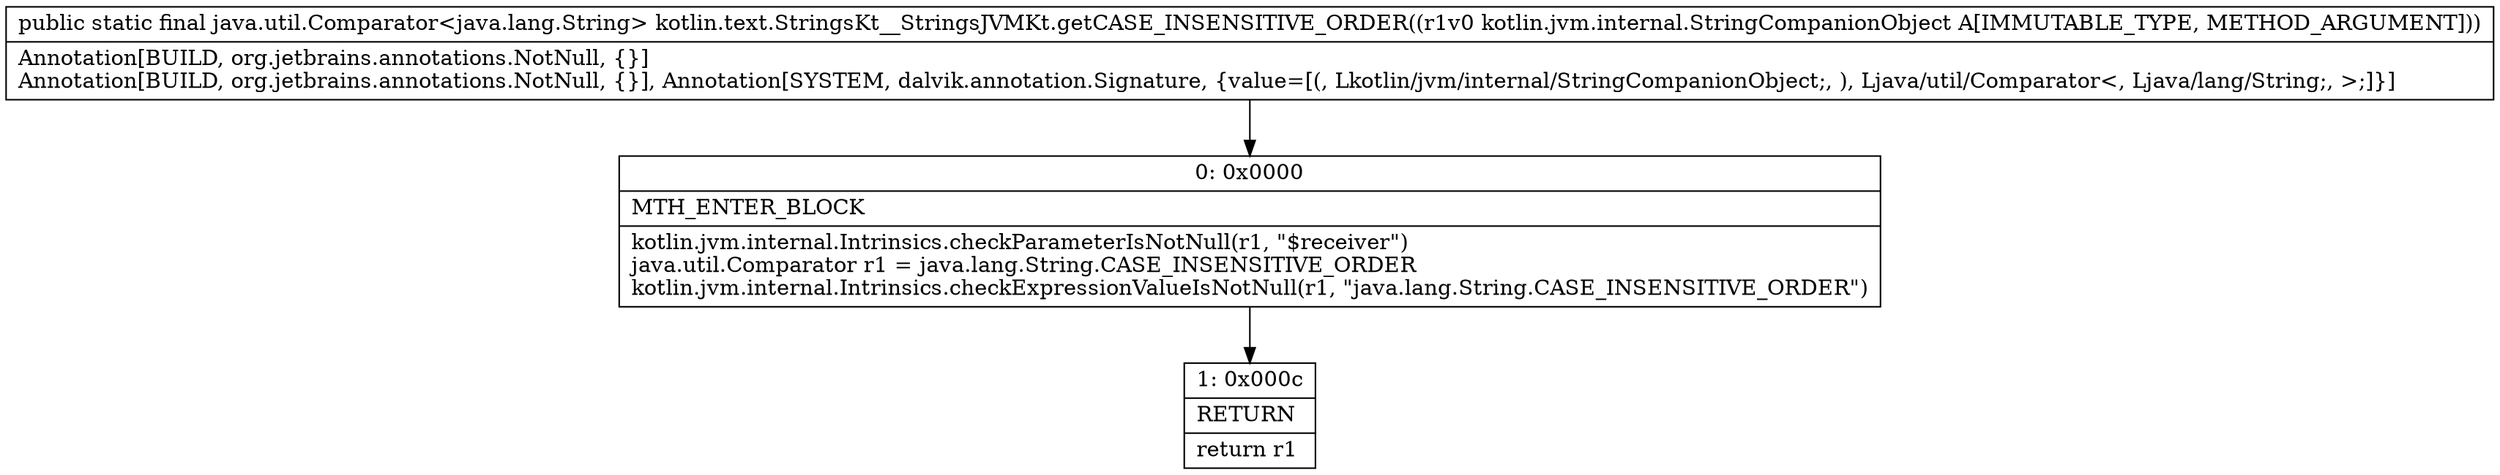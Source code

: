digraph "CFG forkotlin.text.StringsKt__StringsJVMKt.getCASE_INSENSITIVE_ORDER(Lkotlin\/jvm\/internal\/StringCompanionObject;)Ljava\/util\/Comparator;" {
Node_0 [shape=record,label="{0\:\ 0x0000|MTH_ENTER_BLOCK\l|kotlin.jvm.internal.Intrinsics.checkParameterIsNotNull(r1, \"$receiver\")\ljava.util.Comparator r1 = java.lang.String.CASE_INSENSITIVE_ORDER\lkotlin.jvm.internal.Intrinsics.checkExpressionValueIsNotNull(r1, \"java.lang.String.CASE_INSENSITIVE_ORDER\")\l}"];
Node_1 [shape=record,label="{1\:\ 0x000c|RETURN\l|return r1\l}"];
MethodNode[shape=record,label="{public static final java.util.Comparator\<java.lang.String\> kotlin.text.StringsKt__StringsJVMKt.getCASE_INSENSITIVE_ORDER((r1v0 kotlin.jvm.internal.StringCompanionObject A[IMMUTABLE_TYPE, METHOD_ARGUMENT]))  | Annotation[BUILD, org.jetbrains.annotations.NotNull, \{\}]\lAnnotation[BUILD, org.jetbrains.annotations.NotNull, \{\}], Annotation[SYSTEM, dalvik.annotation.Signature, \{value=[(, Lkotlin\/jvm\/internal\/StringCompanionObject;, ), Ljava\/util\/Comparator\<, Ljava\/lang\/String;, \>;]\}]\l}"];
MethodNode -> Node_0;
Node_0 -> Node_1;
}

